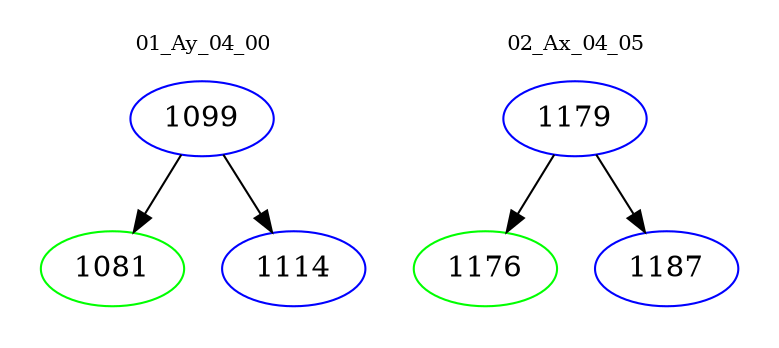 digraph{
subgraph cluster_0 {
color = white
label = "01_Ay_04_00";
fontsize=10;
T0_1099 [label="1099", color="blue"]
T0_1099 -> T0_1081 [color="black"]
T0_1081 [label="1081", color="green"]
T0_1099 -> T0_1114 [color="black"]
T0_1114 [label="1114", color="blue"]
}
subgraph cluster_1 {
color = white
label = "02_Ax_04_05";
fontsize=10;
T1_1179 [label="1179", color="blue"]
T1_1179 -> T1_1176 [color="black"]
T1_1176 [label="1176", color="green"]
T1_1179 -> T1_1187 [color="black"]
T1_1187 [label="1187", color="blue"]
}
}
